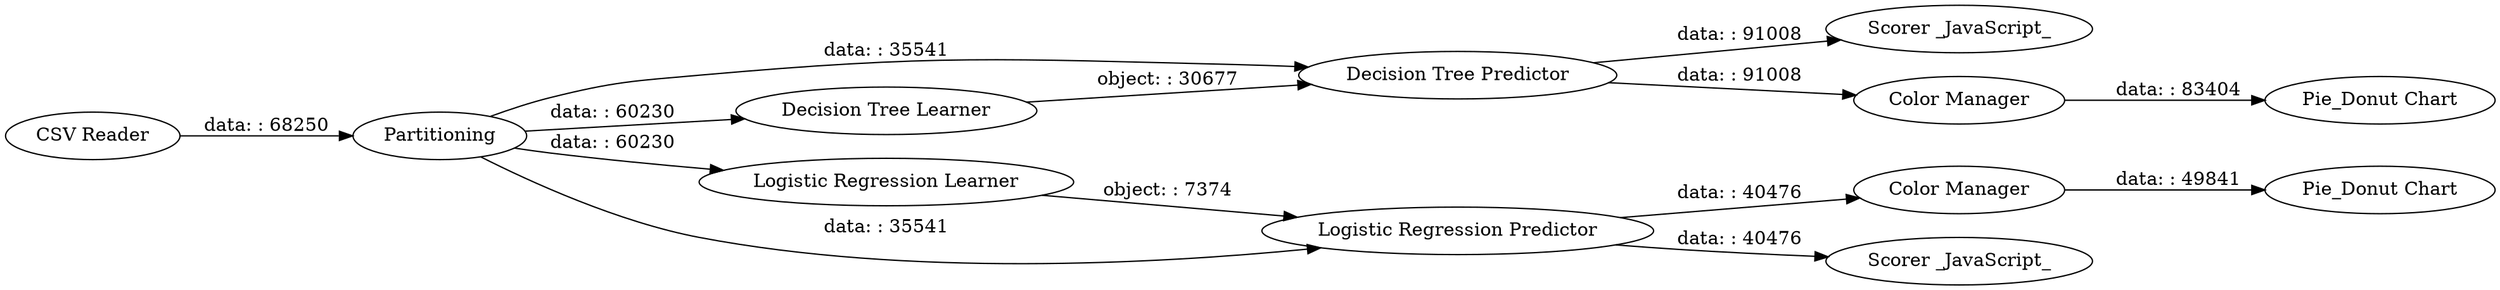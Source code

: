 digraph {
	"6414615326001065949_327" [label="Pie_Donut Chart"]
	"6414615326001065949_328" [label="Decision Tree Predictor"]
	"6414615326001065949_332" [label=Partitioning]
	"6414615326001065949_337" [label="Scorer _JavaScript_"]
	"6414615326001065949_93" [label="CSV Reader"]
	"6414615326001065949_331" [label="Pie_Donut Chart"]
	"6414615326001065949_326" [label="Color Manager"]
	"6414615326001065949_335" [label="Color Manager"]
	"6414615326001065949_336" [label="Scorer _JavaScript_"]
	"6414615326001065949_333" [label="Decision Tree Learner"]
	"6414615326001065949_334" [label="Logistic Regression Learner"]
	"6414615326001065949_330" [label="Logistic Regression Predictor"]
	"6414615326001065949_332" -> "6414615326001065949_330" [label="data: : 35541"]
	"6414615326001065949_333" -> "6414615326001065949_328" [label="object: : 30677"]
	"6414615326001065949_332" -> "6414615326001065949_334" [label="data: : 60230"]
	"6414615326001065949_330" -> "6414615326001065949_326" [label="data: : 40476"]
	"6414615326001065949_93" -> "6414615326001065949_332" [label="data: : 68250"]
	"6414615326001065949_332" -> "6414615326001065949_328" [label="data: : 35541"]
	"6414615326001065949_328" -> "6414615326001065949_335" [label="data: : 91008"]
	"6414615326001065949_328" -> "6414615326001065949_337" [label="data: : 91008"]
	"6414615326001065949_326" -> "6414615326001065949_331" [label="data: : 49841"]
	"6414615326001065949_335" -> "6414615326001065949_327" [label="data: : 83404"]
	"6414615326001065949_334" -> "6414615326001065949_330" [label="object: : 7374"]
	"6414615326001065949_332" -> "6414615326001065949_333" [label="data: : 60230"]
	"6414615326001065949_330" -> "6414615326001065949_336" [label="data: : 40476"]
	rankdir=LR
}

